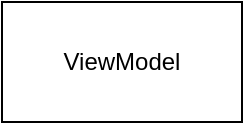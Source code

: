 <mxfile version="27.0.8">
  <diagram name="Page-1" id="DAlL9azcmivqT7BUPE3T">
    <mxGraphModel dx="440" dy="787" grid="1" gridSize="10" guides="1" tooltips="1" connect="1" arrows="1" fold="1" page="1" pageScale="1" pageWidth="827" pageHeight="1169" math="0" shadow="0">
      <root>
        <mxCell id="0" />
        <mxCell id="1" parent="0" />
        <mxCell id="XvwdnCTAwuaWv32Vh5Io-1" value="ViewModel" style="whiteSpace=wrap;html=1;" parent="1" vertex="1">
          <mxGeometry x="150" y="390" width="120" height="60" as="geometry" />
        </mxCell>
      </root>
    </mxGraphModel>
  </diagram>
</mxfile>
